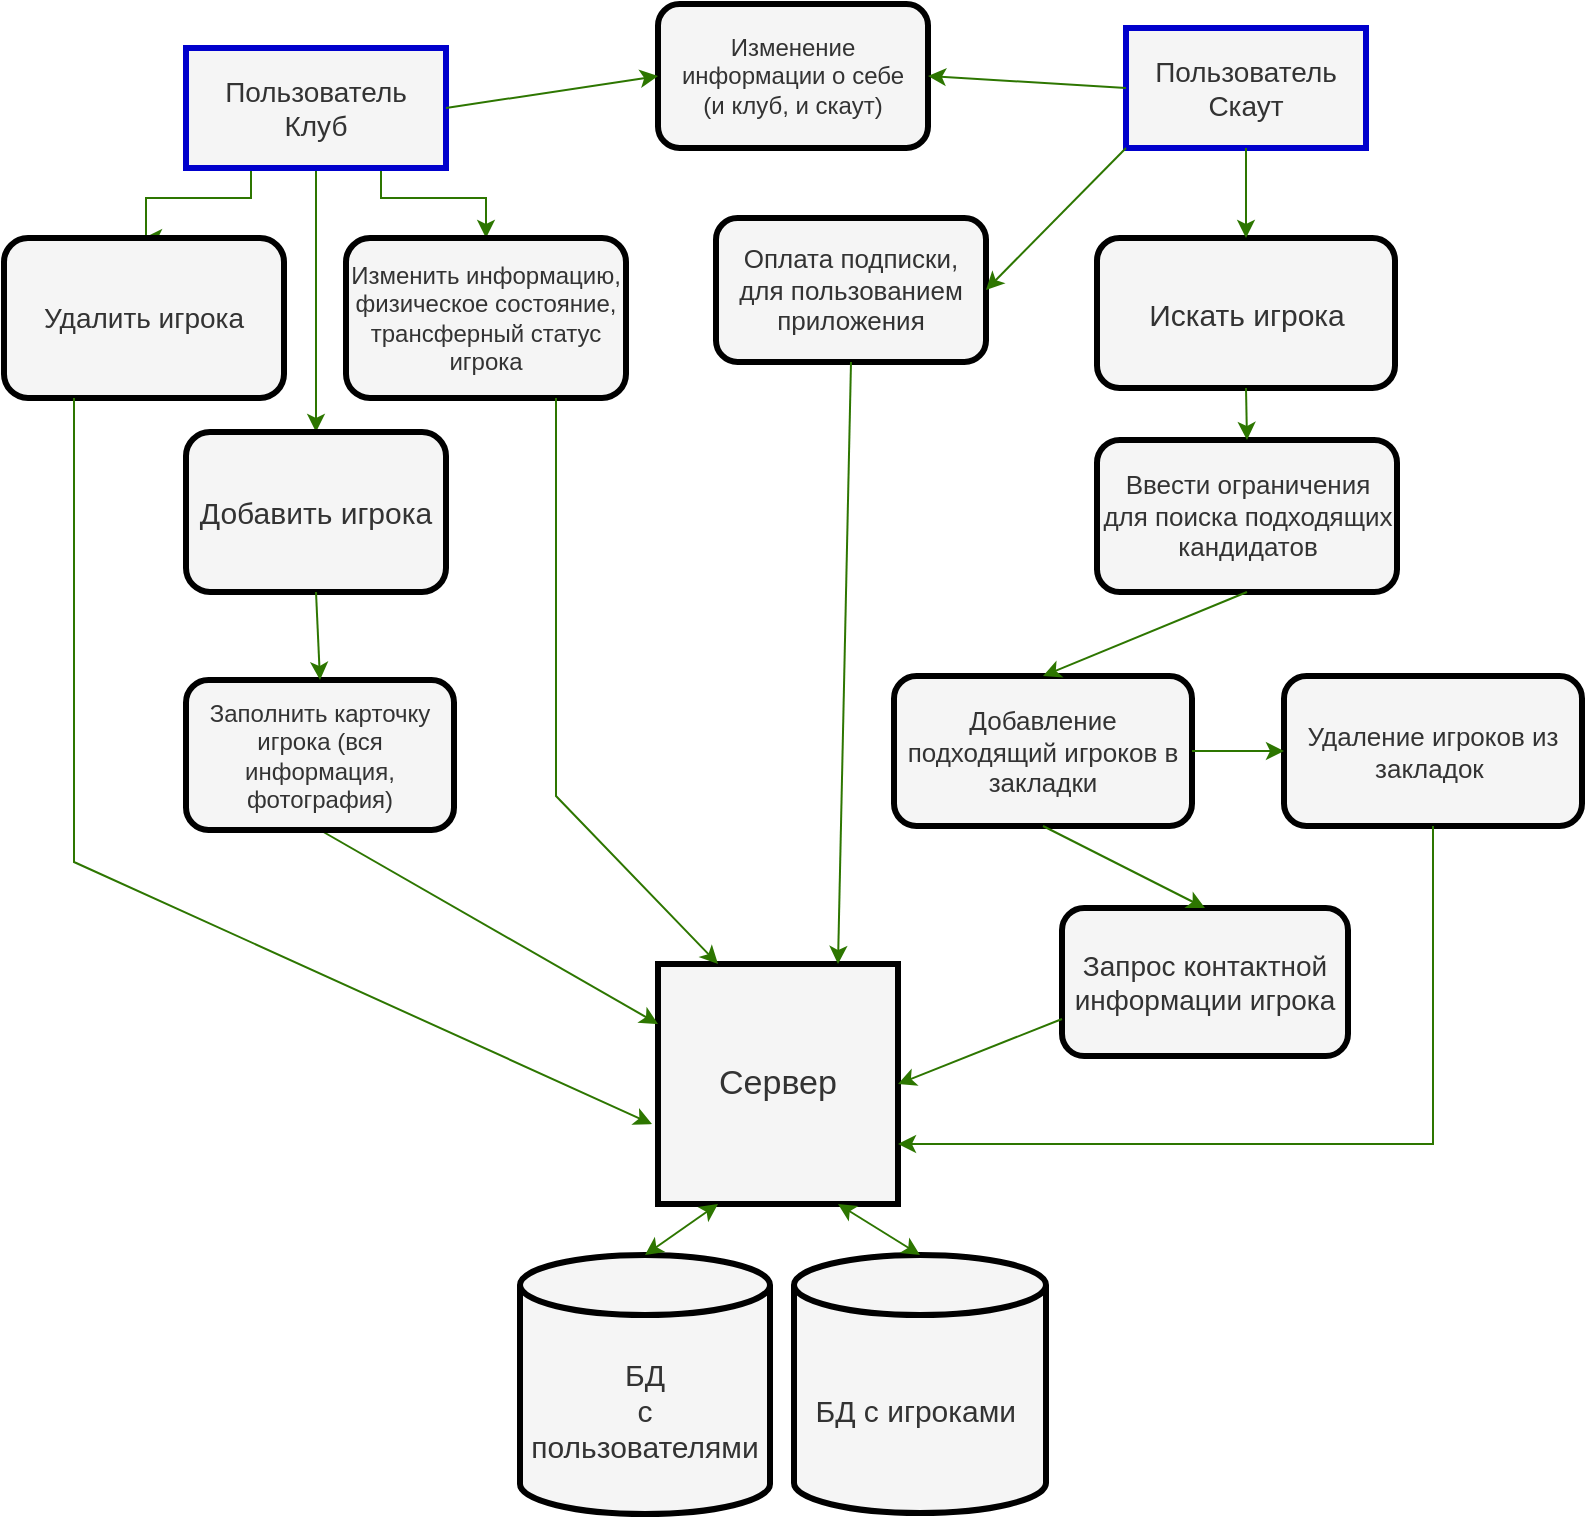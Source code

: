 <mxfile version="21.3.5" type="device">
  <diagram name="Страница 1" id="K5reiFL3MCxRwfRD6Hyk">
    <mxGraphModel dx="1067" dy="745" grid="0" gridSize="10" guides="1" tooltips="1" connect="1" arrows="1" fold="1" page="1" pageScale="1" pageWidth="827" pageHeight="1169" background="#ffffff" math="0" shadow="0">
      <root>
        <mxCell id="0" />
        <mxCell id="1" parent="0" />
        <mxCell id="HR23Je1_P6Xe3s5GHxb0-7" style="edgeStyle=orthogonalEdgeStyle;rounded=0;orthogonalLoop=1;jettySize=auto;html=1;exitX=0.5;exitY=1;exitDx=0;exitDy=0;entryX=0.5;entryY=0;entryDx=0;entryDy=0;fillColor=#60a917;strokeColor=#2D7600;" edge="1" parent="1" source="HR23Je1_P6Xe3s5GHxb0-1" target="HR23Je1_P6Xe3s5GHxb0-3">
          <mxGeometry relative="1" as="geometry" />
        </mxCell>
        <mxCell id="HR23Je1_P6Xe3s5GHxb0-9" style="edgeStyle=orthogonalEdgeStyle;rounded=0;orthogonalLoop=1;jettySize=auto;html=1;exitX=0.75;exitY=1;exitDx=0;exitDy=0;entryX=0.5;entryY=0;entryDx=0;entryDy=0;fillColor=#60a917;strokeColor=#2D7600;" edge="1" parent="1" source="HR23Je1_P6Xe3s5GHxb0-1" target="HR23Je1_P6Xe3s5GHxb0-4">
          <mxGeometry relative="1" as="geometry">
            <mxPoint x="480" y="100" as="targetPoint" />
            <Array as="points">
              <mxPoint x="208" y="115" />
              <mxPoint x="260" y="115" />
            </Array>
          </mxGeometry>
        </mxCell>
        <mxCell id="HR23Je1_P6Xe3s5GHxb0-11" style="edgeStyle=orthogonalEdgeStyle;rounded=0;orthogonalLoop=1;jettySize=auto;html=1;exitX=0.25;exitY=1;exitDx=0;exitDy=0;entryX=0.5;entryY=0;entryDx=0;entryDy=0;fillColor=#60a917;strokeColor=#2D7600;" edge="1" parent="1" source="HR23Je1_P6Xe3s5GHxb0-1" target="HR23Je1_P6Xe3s5GHxb0-5">
          <mxGeometry relative="1" as="geometry">
            <Array as="points">
              <mxPoint x="143" y="115" />
              <mxPoint x="90" y="115" />
            </Array>
          </mxGeometry>
        </mxCell>
        <mxCell id="HR23Je1_P6Xe3s5GHxb0-1" value="&lt;font style=&quot;font-size: 14px;&quot;&gt;Пользователь&lt;br&gt;Клуб&lt;/font&gt;" style="rounded=0;whiteSpace=wrap;html=1;strokeColor=#0000CC;fillColor=#f5f5f5;fontColor=#333333;strokeWidth=3;" vertex="1" parent="1">
          <mxGeometry x="110" y="40" width="130" height="60" as="geometry" />
        </mxCell>
        <mxCell id="HR23Je1_P6Xe3s5GHxb0-2" value="&lt;font style=&quot;font-size: 14px;&quot;&gt;Пользователь&lt;br&gt;Скаут&lt;/font&gt;" style="rounded=0;whiteSpace=wrap;html=1;fillColor=#f5f5f5;fontColor=#333333;strokeColor=#0000CC;strokeWidth=3;" vertex="1" parent="1">
          <mxGeometry x="580" y="30" width="120" height="60" as="geometry" />
        </mxCell>
        <mxCell id="HR23Je1_P6Xe3s5GHxb0-3" value="&lt;font style=&quot;font-size: 15px;&quot;&gt;Добавить игрока&lt;/font&gt;" style="rounded=1;whiteSpace=wrap;html=1;fillColor=#f5f5f5;fontColor=#333333;strokeColor=#000000;strokeWidth=3;" vertex="1" parent="1">
          <mxGeometry x="110" y="232" width="130" height="80" as="geometry" />
        </mxCell>
        <mxCell id="HR23Je1_P6Xe3s5GHxb0-4" value="Изменить информацию, физическое состояние, трансферный статус игрока" style="rounded=1;whiteSpace=wrap;html=1;fillColor=#f5f5f5;fontColor=#333333;strokeColor=#000000;strokeWidth=3;" vertex="1" parent="1">
          <mxGeometry x="190" y="135" width="140" height="80" as="geometry" />
        </mxCell>
        <mxCell id="HR23Je1_P6Xe3s5GHxb0-5" value="&lt;font style=&quot;font-size: 14px;&quot;&gt;Удалить игрока&lt;/font&gt;" style="rounded=1;whiteSpace=wrap;html=1;fillColor=#f5f5f5;fontColor=#333333;strokeColor=#000000;strokeWidth=3;" vertex="1" parent="1">
          <mxGeometry x="19" y="135" width="140" height="80" as="geometry" />
        </mxCell>
        <mxCell id="HR23Je1_P6Xe3s5GHxb0-13" value="&lt;font style=&quot;font-size: 17px;&quot;&gt;Сервер&lt;/font&gt;" style="whiteSpace=wrap;html=1;aspect=fixed;fillColor=#f5f5f5;fontColor=#333333;strokeColor=#000000;strokeWidth=3;" vertex="1" parent="1">
          <mxGeometry x="346" y="498" width="120" height="120" as="geometry" />
        </mxCell>
        <mxCell id="HR23Je1_P6Xe3s5GHxb0-14" value="" style="endArrow=classic;html=1;rounded=0;exitX=0.75;exitY=1;exitDx=0;exitDy=0;entryX=0.25;entryY=0;entryDx=0;entryDy=0;fillColor=#60a917;strokeColor=#2D7600;" edge="1" parent="1" source="HR23Je1_P6Xe3s5GHxb0-4" target="HR23Je1_P6Xe3s5GHxb0-13">
          <mxGeometry width="50" height="50" relative="1" as="geometry">
            <mxPoint x="380" y="490" as="sourcePoint" />
            <mxPoint x="430" y="440" as="targetPoint" />
            <Array as="points">
              <mxPoint x="295" y="414" />
            </Array>
          </mxGeometry>
        </mxCell>
        <mxCell id="HR23Je1_P6Xe3s5GHxb0-15" value="" style="endArrow=classic;html=1;rounded=0;entryX=0;entryY=0.25;entryDx=0;entryDy=0;fillColor=#60a917;strokeColor=#2D7600;exitX=0.5;exitY=1;exitDx=0;exitDy=0;" edge="1" parent="1" source="HR23Je1_P6Xe3s5GHxb0-17" target="HR23Je1_P6Xe3s5GHxb0-13">
          <mxGeometry width="50" height="50" relative="1" as="geometry">
            <mxPoint x="294" y="480" as="sourcePoint" />
            <mxPoint x="430" y="440" as="targetPoint" />
          </mxGeometry>
        </mxCell>
        <mxCell id="HR23Je1_P6Xe3s5GHxb0-16" value="" style="endArrow=classic;html=1;rounded=0;exitX=0.25;exitY=1;exitDx=0;exitDy=0;entryX=-0.025;entryY=0.667;entryDx=0;entryDy=0;entryPerimeter=0;fillColor=#60a917;strokeColor=#2D7600;" edge="1" parent="1" source="HR23Je1_P6Xe3s5GHxb0-5" target="HR23Je1_P6Xe3s5GHxb0-13">
          <mxGeometry width="50" height="50" relative="1" as="geometry">
            <mxPoint x="380" y="490" as="sourcePoint" />
            <mxPoint x="430" y="440" as="targetPoint" />
            <Array as="points">
              <mxPoint x="54" y="447" />
            </Array>
          </mxGeometry>
        </mxCell>
        <mxCell id="HR23Je1_P6Xe3s5GHxb0-17" value="Заполнить карточку игрока (вся информация, фотография)" style="rounded=1;whiteSpace=wrap;html=1;fillColor=#f5f5f5;fontColor=#333333;strokeColor=#000000;strokeWidth=3;" vertex="1" parent="1">
          <mxGeometry x="110" y="356" width="134" height="75" as="geometry" />
        </mxCell>
        <mxCell id="HR23Je1_P6Xe3s5GHxb0-18" value="" style="endArrow=classic;html=1;rounded=0;entryX=0.5;entryY=0;entryDx=0;entryDy=0;exitX=0.5;exitY=1;exitDx=0;exitDy=0;fillColor=#60a917;strokeColor=#2D7600;strokeWidth=1;" edge="1" parent="1" source="HR23Je1_P6Xe3s5GHxb0-3" target="HR23Je1_P6Xe3s5GHxb0-17">
          <mxGeometry width="50" height="50" relative="1" as="geometry">
            <mxPoint x="428" y="370" as="sourcePoint" />
            <mxPoint x="478" y="320" as="targetPoint" />
          </mxGeometry>
        </mxCell>
        <mxCell id="HR23Je1_P6Xe3s5GHxb0-19" value="&lt;font style=&quot;font-size: 15px;&quot;&gt;Искать&amp;nbsp;игрока&lt;/font&gt;" style="rounded=1;whiteSpace=wrap;html=1;fillColor=#f5f5f5;fontColor=#333333;strokeColor=#000000;strokeWidth=3;" vertex="1" parent="1">
          <mxGeometry x="565.5" y="135" width="149" height="75" as="geometry" />
        </mxCell>
        <mxCell id="HR23Je1_P6Xe3s5GHxb0-20" value="&lt;font style=&quot;font-size: 13px;&quot;&gt;Ввести ограничения для поиска подходящих кандидатов&lt;/font&gt;" style="rounded=1;whiteSpace=wrap;html=1;fillColor=#f5f5f5;fontColor=#333333;strokeColor=#000000;strokeWidth=3;" vertex="1" parent="1">
          <mxGeometry x="565.5" y="236" width="150" height="76" as="geometry" />
        </mxCell>
        <mxCell id="HR23Je1_P6Xe3s5GHxb0-21" value="&lt;font style=&quot;font-size: 13px;&quot;&gt;Добавление подходящий игроков в закладки&lt;/font&gt;" style="rounded=1;whiteSpace=wrap;html=1;fillColor=#f5f5f5;fontColor=#333333;strokeColor=#000000;strokeWidth=3;" vertex="1" parent="1">
          <mxGeometry x="464" y="354" width="149" height="75" as="geometry" />
        </mxCell>
        <mxCell id="HR23Je1_P6Xe3s5GHxb0-22" value="Изменение информации о себе &lt;br&gt;(и клуб, и скаут)" style="rounded=1;whiteSpace=wrap;html=1;fillColor=#f5f5f5;fontColor=#333333;strokeColor=#000000;strokeWidth=3;" vertex="1" parent="1">
          <mxGeometry x="346" y="18" width="135" height="72" as="geometry" />
        </mxCell>
        <mxCell id="HR23Je1_P6Xe3s5GHxb0-24" value="" style="endArrow=classic;html=1;rounded=0;entryX=0.5;entryY=0;entryDx=0;entryDy=0;exitX=0.5;exitY=1;exitDx=0;exitDy=0;edgeStyle=orthogonalEdgeStyle;fillColor=#60a917;strokeColor=#2D7600;strokeWidth=1;" edge="1" parent="1" source="HR23Je1_P6Xe3s5GHxb0-2" target="HR23Je1_P6Xe3s5GHxb0-19">
          <mxGeometry width="50" height="50" relative="1" as="geometry">
            <mxPoint x="428" y="359" as="sourcePoint" />
            <mxPoint x="478" y="309" as="targetPoint" />
          </mxGeometry>
        </mxCell>
        <mxCell id="HR23Je1_P6Xe3s5GHxb0-25" value="" style="endArrow=classic;html=1;rounded=0;entryX=0.5;entryY=0;entryDx=0;entryDy=0;exitX=0.5;exitY=1;exitDx=0;exitDy=0;fillColor=#60a917;strokeColor=#2D7600;" edge="1" parent="1" source="HR23Je1_P6Xe3s5GHxb0-19" target="HR23Je1_P6Xe3s5GHxb0-20">
          <mxGeometry width="50" height="50" relative="1" as="geometry">
            <mxPoint x="428" y="359" as="sourcePoint" />
            <mxPoint x="478" y="309" as="targetPoint" />
          </mxGeometry>
        </mxCell>
        <mxCell id="HR23Je1_P6Xe3s5GHxb0-27" value="" style="endArrow=classic;html=1;rounded=0;entryX=0;entryY=0.5;entryDx=0;entryDy=0;exitX=1;exitY=0.5;exitDx=0;exitDy=0;fillColor=#60a917;strokeColor=#2D7600;" edge="1" parent="1" source="HR23Je1_P6Xe3s5GHxb0-1" target="HR23Je1_P6Xe3s5GHxb0-22">
          <mxGeometry width="50" height="50" relative="1" as="geometry">
            <mxPoint x="428" y="359" as="sourcePoint" />
            <mxPoint x="478" y="309" as="targetPoint" />
          </mxGeometry>
        </mxCell>
        <mxCell id="HR23Je1_P6Xe3s5GHxb0-29" value="" style="endArrow=classic;html=1;rounded=0;entryX=1;entryY=0.5;entryDx=0;entryDy=0;exitX=0;exitY=0.5;exitDx=0;exitDy=0;fillColor=#60a917;strokeColor=#2D7600;" edge="1" parent="1" source="HR23Je1_P6Xe3s5GHxb0-2" target="HR23Je1_P6Xe3s5GHxb0-22">
          <mxGeometry width="50" height="50" relative="1" as="geometry">
            <mxPoint x="428" y="359" as="sourcePoint" />
            <mxPoint x="478" y="309" as="targetPoint" />
          </mxGeometry>
        </mxCell>
        <mxCell id="HR23Je1_P6Xe3s5GHxb0-30" value="" style="endArrow=classic;html=1;rounded=0;entryX=0.5;entryY=0;entryDx=0;entryDy=0;exitX=0.5;exitY=1;exitDx=0;exitDy=0;fillColor=#60a917;strokeColor=#2D7600;" edge="1" parent="1" source="HR23Je1_P6Xe3s5GHxb0-20" target="HR23Je1_P6Xe3s5GHxb0-21">
          <mxGeometry width="50" height="50" relative="1" as="geometry">
            <mxPoint x="428" y="359" as="sourcePoint" />
            <mxPoint x="478" y="309" as="targetPoint" />
          </mxGeometry>
        </mxCell>
        <mxCell id="HR23Je1_P6Xe3s5GHxb0-32" value="&lt;font style=&quot;font-size: 14px;&quot;&gt;Запрос контактной информации игрока&lt;/font&gt;" style="rounded=1;whiteSpace=wrap;html=1;fillColor=#f5f5f5;fontColor=#333333;strokeColor=#000000;strokeWidth=3;" vertex="1" parent="1">
          <mxGeometry x="548" y="470" width="143" height="74" as="geometry" />
        </mxCell>
        <mxCell id="HR23Je1_P6Xe3s5GHxb0-33" value="" style="endArrow=classic;html=1;rounded=0;entryX=0.5;entryY=0;entryDx=0;entryDy=0;exitX=0.5;exitY=1;exitDx=0;exitDy=0;fillColor=#60a917;strokeColor=#2D7600;" edge="1" parent="1" source="HR23Je1_P6Xe3s5GHxb0-21" target="HR23Je1_P6Xe3s5GHxb0-32">
          <mxGeometry width="50" height="50" relative="1" as="geometry">
            <mxPoint x="428" y="347" as="sourcePoint" />
            <mxPoint x="478" y="297" as="targetPoint" />
          </mxGeometry>
        </mxCell>
        <mxCell id="HR23Je1_P6Xe3s5GHxb0-34" value="" style="endArrow=classic;html=1;rounded=0;entryX=1;entryY=0.5;entryDx=0;entryDy=0;exitX=0;exitY=0.75;exitDx=0;exitDy=0;fillColor=#60a917;strokeColor=#2D7600;" edge="1" parent="1" source="HR23Je1_P6Xe3s5GHxb0-32" target="HR23Je1_P6Xe3s5GHxb0-13">
          <mxGeometry width="50" height="50" relative="1" as="geometry">
            <mxPoint x="428" y="347" as="sourcePoint" />
            <mxPoint x="478" y="297" as="targetPoint" />
          </mxGeometry>
        </mxCell>
        <mxCell id="HR23Je1_P6Xe3s5GHxb0-38" value="&lt;font style=&quot;font-size: 13px;&quot;&gt;Удаление игроков из закладок&amp;nbsp;&lt;/font&gt;" style="rounded=1;whiteSpace=wrap;html=1;fillColor=#f5f5f5;fontColor=#333333;strokeColor=#000000;strokeWidth=3;" vertex="1" parent="1">
          <mxGeometry x="659" y="354" width="149" height="75" as="geometry" />
        </mxCell>
        <mxCell id="HR23Je1_P6Xe3s5GHxb0-39" value="" style="endArrow=classic;html=1;rounded=0;entryX=0;entryY=0.5;entryDx=0;entryDy=0;exitX=1;exitY=0.5;exitDx=0;exitDy=0;fillColor=#60a917;strokeColor=#2D7600;" edge="1" parent="1" source="HR23Je1_P6Xe3s5GHxb0-21" target="HR23Je1_P6Xe3s5GHxb0-38">
          <mxGeometry width="50" height="50" relative="1" as="geometry">
            <mxPoint x="428" y="347" as="sourcePoint" />
            <mxPoint x="478" y="297" as="targetPoint" />
          </mxGeometry>
        </mxCell>
        <mxCell id="HR23Je1_P6Xe3s5GHxb0-40" value="" style="endArrow=classic;html=1;rounded=0;entryX=1;entryY=0.75;entryDx=0;entryDy=0;exitX=0.5;exitY=1;exitDx=0;exitDy=0;edgeStyle=orthogonalEdgeStyle;fillColor=#60a917;strokeColor=#2D7600;" edge="1" parent="1" source="HR23Je1_P6Xe3s5GHxb0-38" target="HR23Je1_P6Xe3s5GHxb0-13">
          <mxGeometry width="50" height="50" relative="1" as="geometry">
            <mxPoint x="688" y="626" as="sourcePoint" />
            <mxPoint x="738" y="576" as="targetPoint" />
          </mxGeometry>
        </mxCell>
        <mxCell id="HR23Je1_P6Xe3s5GHxb0-41" value="&lt;font style=&quot;font-size: 15px;&quot;&gt;БД &lt;br&gt;с пользователями&lt;/font&gt;" style="shape=cylinder3;whiteSpace=wrap;html=1;boundedLbl=1;backgroundOutline=1;size=15;fillColor=#f5f5f5;fontColor=#333333;strokeColor=#000000;strokeWidth=3;" vertex="1" parent="1">
          <mxGeometry x="277" y="643.5" width="125" height="129.5" as="geometry" />
        </mxCell>
        <mxCell id="HR23Je1_P6Xe3s5GHxb0-42" value="&lt;span style=&quot;font-size: 15px;&quot;&gt;БД с игроками&amp;nbsp;&lt;/span&gt;" style="shape=cylinder3;whiteSpace=wrap;html=1;boundedLbl=1;backgroundOutline=1;size=15;fillColor=#f5f5f5;fontColor=#333333;strokeColor=#000000;strokeWidth=3;" vertex="1" parent="1">
          <mxGeometry x="414" y="643.5" width="126" height="129" as="geometry" />
        </mxCell>
        <mxCell id="HR23Je1_P6Xe3s5GHxb0-43" value="" style="endArrow=classic;startArrow=classic;html=1;rounded=0;exitX=0.5;exitY=0;exitDx=0;exitDy=0;exitPerimeter=0;entryX=0.25;entryY=1;entryDx=0;entryDy=0;fillColor=#60a917;strokeColor=#2D7600;" edge="1" parent="1" source="HR23Je1_P6Xe3s5GHxb0-41" target="HR23Je1_P6Xe3s5GHxb0-13">
          <mxGeometry width="50" height="50" relative="1" as="geometry">
            <mxPoint x="428" y="552" as="sourcePoint" />
            <mxPoint x="478" y="502" as="targetPoint" />
          </mxGeometry>
        </mxCell>
        <mxCell id="HR23Je1_P6Xe3s5GHxb0-44" value="" style="endArrow=classic;startArrow=classic;html=1;rounded=0;exitX=0.5;exitY=0;exitDx=0;exitDy=0;exitPerimeter=0;entryX=0.75;entryY=1;entryDx=0;entryDy=0;fillColor=#60a917;strokeColor=#2D7600;" edge="1" parent="1" source="HR23Je1_P6Xe3s5GHxb0-42" target="HR23Je1_P6Xe3s5GHxb0-13">
          <mxGeometry width="50" height="50" relative="1" as="geometry">
            <mxPoint x="428" y="552" as="sourcePoint" />
            <mxPoint x="478" y="502" as="targetPoint" />
          </mxGeometry>
        </mxCell>
        <mxCell id="HR23Je1_P6Xe3s5GHxb0-46" value="&lt;font style=&quot;font-size: 13px;&quot;&gt;Оплата подписки, для пользованием приложения&lt;/font&gt;" style="rounded=1;whiteSpace=wrap;html=1;fillColor=#f5f5f5;fontColor=#333333;strokeColor=#000000;strokeWidth=3;" vertex="1" parent="1">
          <mxGeometry x="375" y="125" width="135" height="72" as="geometry" />
        </mxCell>
        <mxCell id="HR23Je1_P6Xe3s5GHxb0-47" value="" style="endArrow=classic;html=1;rounded=0;entryX=1;entryY=0.5;entryDx=0;entryDy=0;exitX=0;exitY=1;exitDx=0;exitDy=0;fillColor=#60a917;strokeColor=#2D7600;" edge="1" parent="1" source="HR23Je1_P6Xe3s5GHxb0-2" target="HR23Je1_P6Xe3s5GHxb0-46">
          <mxGeometry width="50" height="50" relative="1" as="geometry">
            <mxPoint x="397" y="293" as="sourcePoint" />
            <mxPoint x="447" y="243" as="targetPoint" />
          </mxGeometry>
        </mxCell>
        <mxCell id="HR23Je1_P6Xe3s5GHxb0-48" value="" style="endArrow=classic;html=1;rounded=0;entryX=0.75;entryY=0;entryDx=0;entryDy=0;exitX=0.5;exitY=1;exitDx=0;exitDy=0;fillColor=#60a917;strokeColor=#2D7600;" edge="1" parent="1" source="HR23Je1_P6Xe3s5GHxb0-46" target="HR23Je1_P6Xe3s5GHxb0-13">
          <mxGeometry width="50" height="50" relative="1" as="geometry">
            <mxPoint x="397" y="320" as="sourcePoint" />
            <mxPoint x="447" y="270" as="targetPoint" />
          </mxGeometry>
        </mxCell>
      </root>
    </mxGraphModel>
  </diagram>
</mxfile>
